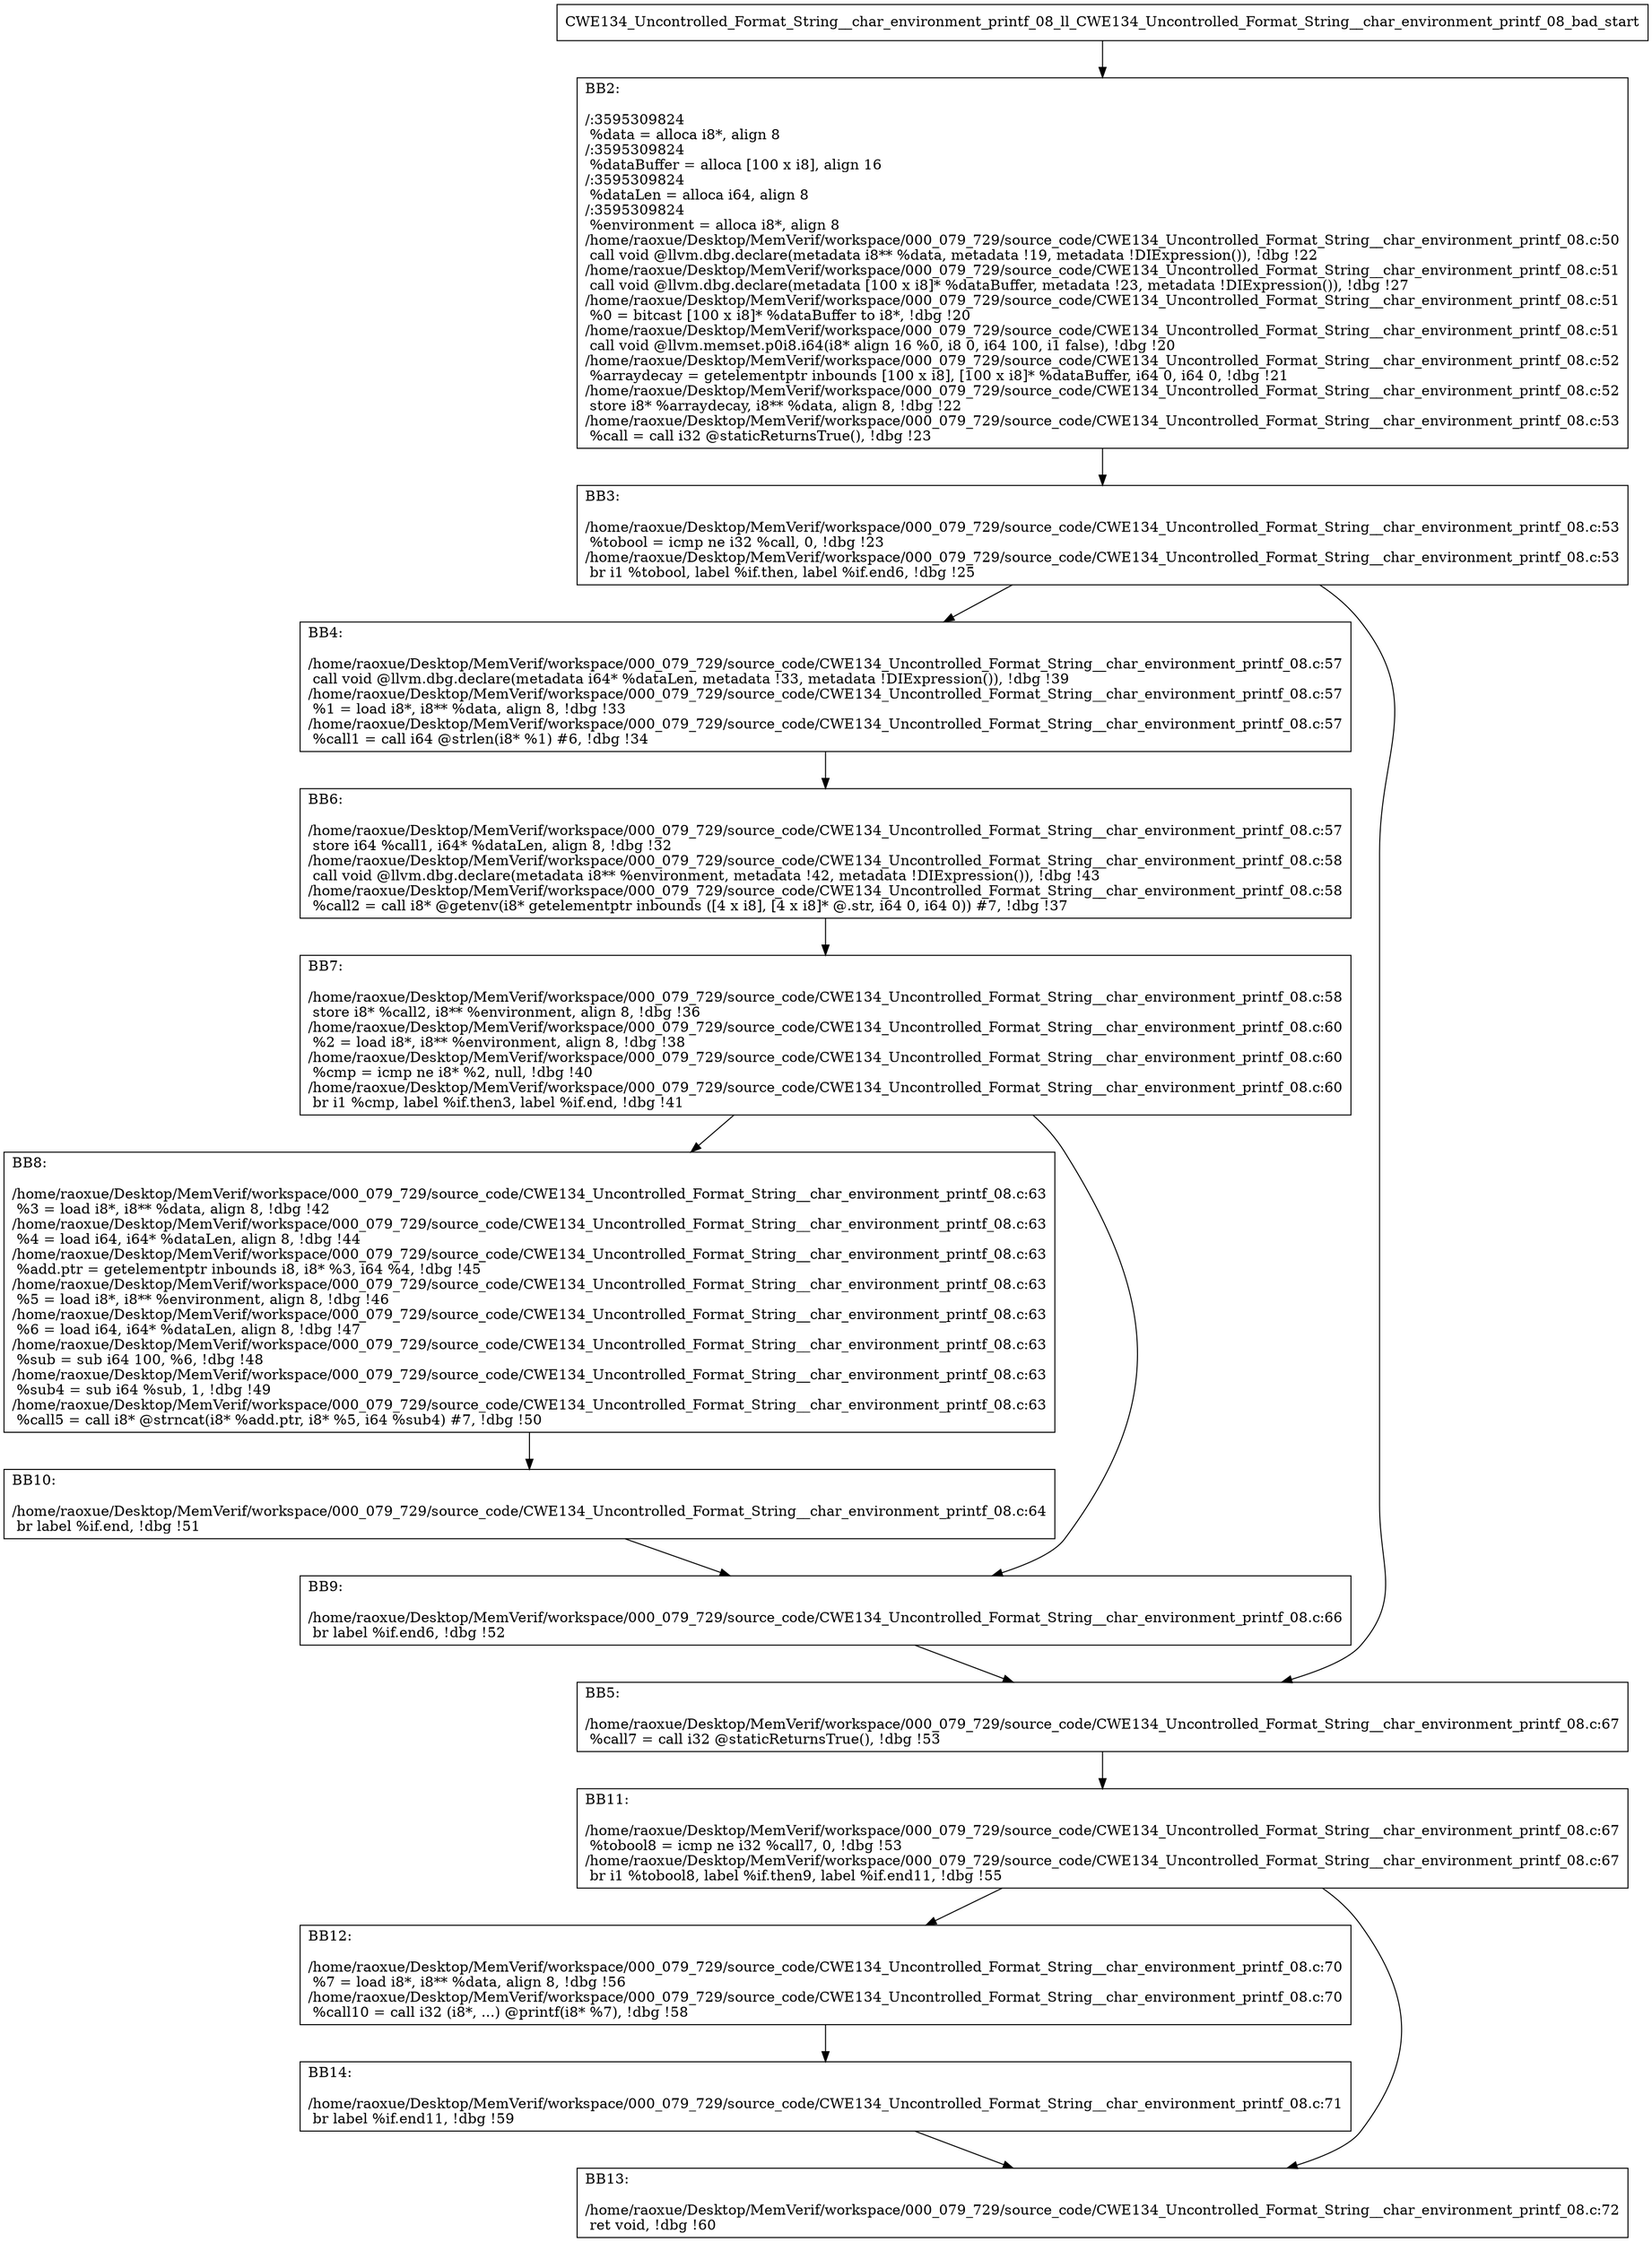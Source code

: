 digraph "CFG for'CWE134_Uncontrolled_Format_String__char_environment_printf_08_ll_CWE134_Uncontrolled_Format_String__char_environment_printf_08_bad' function" {
	BBCWE134_Uncontrolled_Format_String__char_environment_printf_08_ll_CWE134_Uncontrolled_Format_String__char_environment_printf_08_bad_start[shape=record,label="{CWE134_Uncontrolled_Format_String__char_environment_printf_08_ll_CWE134_Uncontrolled_Format_String__char_environment_printf_08_bad_start}"];
	BBCWE134_Uncontrolled_Format_String__char_environment_printf_08_ll_CWE134_Uncontrolled_Format_String__char_environment_printf_08_bad_start-> CWE134_Uncontrolled_Format_String__char_environment_printf_08_ll_CWE134_Uncontrolled_Format_String__char_environment_printf_08_badBB2;
	CWE134_Uncontrolled_Format_String__char_environment_printf_08_ll_CWE134_Uncontrolled_Format_String__char_environment_printf_08_badBB2 [shape=record, label="{BB2:\l\l/:3595309824\l
  %data = alloca i8*, align 8\l
/:3595309824\l
  %dataBuffer = alloca [100 x i8], align 16\l
/:3595309824\l
  %dataLen = alloca i64, align 8\l
/:3595309824\l
  %environment = alloca i8*, align 8\l
/home/raoxue/Desktop/MemVerif/workspace/000_079_729/source_code/CWE134_Uncontrolled_Format_String__char_environment_printf_08.c:50\l
  call void @llvm.dbg.declare(metadata i8** %data, metadata !19, metadata !DIExpression()), !dbg !22\l
/home/raoxue/Desktop/MemVerif/workspace/000_079_729/source_code/CWE134_Uncontrolled_Format_String__char_environment_printf_08.c:51\l
  call void @llvm.dbg.declare(metadata [100 x i8]* %dataBuffer, metadata !23, metadata !DIExpression()), !dbg !27\l
/home/raoxue/Desktop/MemVerif/workspace/000_079_729/source_code/CWE134_Uncontrolled_Format_String__char_environment_printf_08.c:51\l
  %0 = bitcast [100 x i8]* %dataBuffer to i8*, !dbg !20\l
/home/raoxue/Desktop/MemVerif/workspace/000_079_729/source_code/CWE134_Uncontrolled_Format_String__char_environment_printf_08.c:51\l
  call void @llvm.memset.p0i8.i64(i8* align 16 %0, i8 0, i64 100, i1 false), !dbg !20\l
/home/raoxue/Desktop/MemVerif/workspace/000_079_729/source_code/CWE134_Uncontrolled_Format_String__char_environment_printf_08.c:52\l
  %arraydecay = getelementptr inbounds [100 x i8], [100 x i8]* %dataBuffer, i64 0, i64 0, !dbg !21\l
/home/raoxue/Desktop/MemVerif/workspace/000_079_729/source_code/CWE134_Uncontrolled_Format_String__char_environment_printf_08.c:52\l
  store i8* %arraydecay, i8** %data, align 8, !dbg !22\l
/home/raoxue/Desktop/MemVerif/workspace/000_079_729/source_code/CWE134_Uncontrolled_Format_String__char_environment_printf_08.c:53\l
  %call = call i32 @staticReturnsTrue(), !dbg !23\l
}"];
	CWE134_Uncontrolled_Format_String__char_environment_printf_08_ll_CWE134_Uncontrolled_Format_String__char_environment_printf_08_badBB2-> CWE134_Uncontrolled_Format_String__char_environment_printf_08_ll_CWE134_Uncontrolled_Format_String__char_environment_printf_08_badBB3;
	CWE134_Uncontrolled_Format_String__char_environment_printf_08_ll_CWE134_Uncontrolled_Format_String__char_environment_printf_08_badBB3 [shape=record, label="{BB3:\l\l/home/raoxue/Desktop/MemVerif/workspace/000_079_729/source_code/CWE134_Uncontrolled_Format_String__char_environment_printf_08.c:53\l
  %tobool = icmp ne i32 %call, 0, !dbg !23\l
/home/raoxue/Desktop/MemVerif/workspace/000_079_729/source_code/CWE134_Uncontrolled_Format_String__char_environment_printf_08.c:53\l
  br i1 %tobool, label %if.then, label %if.end6, !dbg !25\l
}"];
	CWE134_Uncontrolled_Format_String__char_environment_printf_08_ll_CWE134_Uncontrolled_Format_String__char_environment_printf_08_badBB3-> CWE134_Uncontrolled_Format_String__char_environment_printf_08_ll_CWE134_Uncontrolled_Format_String__char_environment_printf_08_badBB4;
	CWE134_Uncontrolled_Format_String__char_environment_printf_08_ll_CWE134_Uncontrolled_Format_String__char_environment_printf_08_badBB3-> CWE134_Uncontrolled_Format_String__char_environment_printf_08_ll_CWE134_Uncontrolled_Format_String__char_environment_printf_08_badBB5;
	CWE134_Uncontrolled_Format_String__char_environment_printf_08_ll_CWE134_Uncontrolled_Format_String__char_environment_printf_08_badBB4 [shape=record, label="{BB4:\l\l/home/raoxue/Desktop/MemVerif/workspace/000_079_729/source_code/CWE134_Uncontrolled_Format_String__char_environment_printf_08.c:57\l
  call void @llvm.dbg.declare(metadata i64* %dataLen, metadata !33, metadata !DIExpression()), !dbg !39\l
/home/raoxue/Desktop/MemVerif/workspace/000_079_729/source_code/CWE134_Uncontrolled_Format_String__char_environment_printf_08.c:57\l
  %1 = load i8*, i8** %data, align 8, !dbg !33\l
/home/raoxue/Desktop/MemVerif/workspace/000_079_729/source_code/CWE134_Uncontrolled_Format_String__char_environment_printf_08.c:57\l
  %call1 = call i64 @strlen(i8* %1) #6, !dbg !34\l
}"];
	CWE134_Uncontrolled_Format_String__char_environment_printf_08_ll_CWE134_Uncontrolled_Format_String__char_environment_printf_08_badBB4-> CWE134_Uncontrolled_Format_String__char_environment_printf_08_ll_CWE134_Uncontrolled_Format_String__char_environment_printf_08_badBB6;
	CWE134_Uncontrolled_Format_String__char_environment_printf_08_ll_CWE134_Uncontrolled_Format_String__char_environment_printf_08_badBB6 [shape=record, label="{BB6:\l\l/home/raoxue/Desktop/MemVerif/workspace/000_079_729/source_code/CWE134_Uncontrolled_Format_String__char_environment_printf_08.c:57\l
  store i64 %call1, i64* %dataLen, align 8, !dbg !32\l
/home/raoxue/Desktop/MemVerif/workspace/000_079_729/source_code/CWE134_Uncontrolled_Format_String__char_environment_printf_08.c:58\l
  call void @llvm.dbg.declare(metadata i8** %environment, metadata !42, metadata !DIExpression()), !dbg !43\l
/home/raoxue/Desktop/MemVerif/workspace/000_079_729/source_code/CWE134_Uncontrolled_Format_String__char_environment_printf_08.c:58\l
  %call2 = call i8* @getenv(i8* getelementptr inbounds ([4 x i8], [4 x i8]* @.str, i64 0, i64 0)) #7, !dbg !37\l
}"];
	CWE134_Uncontrolled_Format_String__char_environment_printf_08_ll_CWE134_Uncontrolled_Format_String__char_environment_printf_08_badBB6-> CWE134_Uncontrolled_Format_String__char_environment_printf_08_ll_CWE134_Uncontrolled_Format_String__char_environment_printf_08_badBB7;
	CWE134_Uncontrolled_Format_String__char_environment_printf_08_ll_CWE134_Uncontrolled_Format_String__char_environment_printf_08_badBB7 [shape=record, label="{BB7:\l\l/home/raoxue/Desktop/MemVerif/workspace/000_079_729/source_code/CWE134_Uncontrolled_Format_String__char_environment_printf_08.c:58\l
  store i8* %call2, i8** %environment, align 8, !dbg !36\l
/home/raoxue/Desktop/MemVerif/workspace/000_079_729/source_code/CWE134_Uncontrolled_Format_String__char_environment_printf_08.c:60\l
  %2 = load i8*, i8** %environment, align 8, !dbg !38\l
/home/raoxue/Desktop/MemVerif/workspace/000_079_729/source_code/CWE134_Uncontrolled_Format_String__char_environment_printf_08.c:60\l
  %cmp = icmp ne i8* %2, null, !dbg !40\l
/home/raoxue/Desktop/MemVerif/workspace/000_079_729/source_code/CWE134_Uncontrolled_Format_String__char_environment_printf_08.c:60\l
  br i1 %cmp, label %if.then3, label %if.end, !dbg !41\l
}"];
	CWE134_Uncontrolled_Format_String__char_environment_printf_08_ll_CWE134_Uncontrolled_Format_String__char_environment_printf_08_badBB7-> CWE134_Uncontrolled_Format_String__char_environment_printf_08_ll_CWE134_Uncontrolled_Format_String__char_environment_printf_08_badBB8;
	CWE134_Uncontrolled_Format_String__char_environment_printf_08_ll_CWE134_Uncontrolled_Format_String__char_environment_printf_08_badBB7-> CWE134_Uncontrolled_Format_String__char_environment_printf_08_ll_CWE134_Uncontrolled_Format_String__char_environment_printf_08_badBB9;
	CWE134_Uncontrolled_Format_String__char_environment_printf_08_ll_CWE134_Uncontrolled_Format_String__char_environment_printf_08_badBB8 [shape=record, label="{BB8:\l\l/home/raoxue/Desktop/MemVerif/workspace/000_079_729/source_code/CWE134_Uncontrolled_Format_String__char_environment_printf_08.c:63\l
  %3 = load i8*, i8** %data, align 8, !dbg !42\l
/home/raoxue/Desktop/MemVerif/workspace/000_079_729/source_code/CWE134_Uncontrolled_Format_String__char_environment_printf_08.c:63\l
  %4 = load i64, i64* %dataLen, align 8, !dbg !44\l
/home/raoxue/Desktop/MemVerif/workspace/000_079_729/source_code/CWE134_Uncontrolled_Format_String__char_environment_printf_08.c:63\l
  %add.ptr = getelementptr inbounds i8, i8* %3, i64 %4, !dbg !45\l
/home/raoxue/Desktop/MemVerif/workspace/000_079_729/source_code/CWE134_Uncontrolled_Format_String__char_environment_printf_08.c:63\l
  %5 = load i8*, i8** %environment, align 8, !dbg !46\l
/home/raoxue/Desktop/MemVerif/workspace/000_079_729/source_code/CWE134_Uncontrolled_Format_String__char_environment_printf_08.c:63\l
  %6 = load i64, i64* %dataLen, align 8, !dbg !47\l
/home/raoxue/Desktop/MemVerif/workspace/000_079_729/source_code/CWE134_Uncontrolled_Format_String__char_environment_printf_08.c:63\l
  %sub = sub i64 100, %6, !dbg !48\l
/home/raoxue/Desktop/MemVerif/workspace/000_079_729/source_code/CWE134_Uncontrolled_Format_String__char_environment_printf_08.c:63\l
  %sub4 = sub i64 %sub, 1, !dbg !49\l
/home/raoxue/Desktop/MemVerif/workspace/000_079_729/source_code/CWE134_Uncontrolled_Format_String__char_environment_printf_08.c:63\l
  %call5 = call i8* @strncat(i8* %add.ptr, i8* %5, i64 %sub4) #7, !dbg !50\l
}"];
	CWE134_Uncontrolled_Format_String__char_environment_printf_08_ll_CWE134_Uncontrolled_Format_String__char_environment_printf_08_badBB8-> CWE134_Uncontrolled_Format_String__char_environment_printf_08_ll_CWE134_Uncontrolled_Format_String__char_environment_printf_08_badBB10;
	CWE134_Uncontrolled_Format_String__char_environment_printf_08_ll_CWE134_Uncontrolled_Format_String__char_environment_printf_08_badBB10 [shape=record, label="{BB10:\l\l/home/raoxue/Desktop/MemVerif/workspace/000_079_729/source_code/CWE134_Uncontrolled_Format_String__char_environment_printf_08.c:64\l
  br label %if.end, !dbg !51\l
}"];
	CWE134_Uncontrolled_Format_String__char_environment_printf_08_ll_CWE134_Uncontrolled_Format_String__char_environment_printf_08_badBB10-> CWE134_Uncontrolled_Format_String__char_environment_printf_08_ll_CWE134_Uncontrolled_Format_String__char_environment_printf_08_badBB9;
	CWE134_Uncontrolled_Format_String__char_environment_printf_08_ll_CWE134_Uncontrolled_Format_String__char_environment_printf_08_badBB9 [shape=record, label="{BB9:\l\l/home/raoxue/Desktop/MemVerif/workspace/000_079_729/source_code/CWE134_Uncontrolled_Format_String__char_environment_printf_08.c:66\l
  br label %if.end6, !dbg !52\l
}"];
	CWE134_Uncontrolled_Format_String__char_environment_printf_08_ll_CWE134_Uncontrolled_Format_String__char_environment_printf_08_badBB9-> CWE134_Uncontrolled_Format_String__char_environment_printf_08_ll_CWE134_Uncontrolled_Format_String__char_environment_printf_08_badBB5;
	CWE134_Uncontrolled_Format_String__char_environment_printf_08_ll_CWE134_Uncontrolled_Format_String__char_environment_printf_08_badBB5 [shape=record, label="{BB5:\l\l/home/raoxue/Desktop/MemVerif/workspace/000_079_729/source_code/CWE134_Uncontrolled_Format_String__char_environment_printf_08.c:67\l
  %call7 = call i32 @staticReturnsTrue(), !dbg !53\l
}"];
	CWE134_Uncontrolled_Format_String__char_environment_printf_08_ll_CWE134_Uncontrolled_Format_String__char_environment_printf_08_badBB5-> CWE134_Uncontrolled_Format_String__char_environment_printf_08_ll_CWE134_Uncontrolled_Format_String__char_environment_printf_08_badBB11;
	CWE134_Uncontrolled_Format_String__char_environment_printf_08_ll_CWE134_Uncontrolled_Format_String__char_environment_printf_08_badBB11 [shape=record, label="{BB11:\l\l/home/raoxue/Desktop/MemVerif/workspace/000_079_729/source_code/CWE134_Uncontrolled_Format_String__char_environment_printf_08.c:67\l
  %tobool8 = icmp ne i32 %call7, 0, !dbg !53\l
/home/raoxue/Desktop/MemVerif/workspace/000_079_729/source_code/CWE134_Uncontrolled_Format_String__char_environment_printf_08.c:67\l
  br i1 %tobool8, label %if.then9, label %if.end11, !dbg !55\l
}"];
	CWE134_Uncontrolled_Format_String__char_environment_printf_08_ll_CWE134_Uncontrolled_Format_String__char_environment_printf_08_badBB11-> CWE134_Uncontrolled_Format_String__char_environment_printf_08_ll_CWE134_Uncontrolled_Format_String__char_environment_printf_08_badBB12;
	CWE134_Uncontrolled_Format_String__char_environment_printf_08_ll_CWE134_Uncontrolled_Format_String__char_environment_printf_08_badBB11-> CWE134_Uncontrolled_Format_String__char_environment_printf_08_ll_CWE134_Uncontrolled_Format_String__char_environment_printf_08_badBB13;
	CWE134_Uncontrolled_Format_String__char_environment_printf_08_ll_CWE134_Uncontrolled_Format_String__char_environment_printf_08_badBB12 [shape=record, label="{BB12:\l\l/home/raoxue/Desktop/MemVerif/workspace/000_079_729/source_code/CWE134_Uncontrolled_Format_String__char_environment_printf_08.c:70\l
  %7 = load i8*, i8** %data, align 8, !dbg !56\l
/home/raoxue/Desktop/MemVerif/workspace/000_079_729/source_code/CWE134_Uncontrolled_Format_String__char_environment_printf_08.c:70\l
  %call10 = call i32 (i8*, ...) @printf(i8* %7), !dbg !58\l
}"];
	CWE134_Uncontrolled_Format_String__char_environment_printf_08_ll_CWE134_Uncontrolled_Format_String__char_environment_printf_08_badBB12-> CWE134_Uncontrolled_Format_String__char_environment_printf_08_ll_CWE134_Uncontrolled_Format_String__char_environment_printf_08_badBB14;
	CWE134_Uncontrolled_Format_String__char_environment_printf_08_ll_CWE134_Uncontrolled_Format_String__char_environment_printf_08_badBB14 [shape=record, label="{BB14:\l\l/home/raoxue/Desktop/MemVerif/workspace/000_079_729/source_code/CWE134_Uncontrolled_Format_String__char_environment_printf_08.c:71\l
  br label %if.end11, !dbg !59\l
}"];
	CWE134_Uncontrolled_Format_String__char_environment_printf_08_ll_CWE134_Uncontrolled_Format_String__char_environment_printf_08_badBB14-> CWE134_Uncontrolled_Format_String__char_environment_printf_08_ll_CWE134_Uncontrolled_Format_String__char_environment_printf_08_badBB13;
	CWE134_Uncontrolled_Format_String__char_environment_printf_08_ll_CWE134_Uncontrolled_Format_String__char_environment_printf_08_badBB13 [shape=record, label="{BB13:\l\l/home/raoxue/Desktop/MemVerif/workspace/000_079_729/source_code/CWE134_Uncontrolled_Format_String__char_environment_printf_08.c:72\l
  ret void, !dbg !60\l
}"];
}

